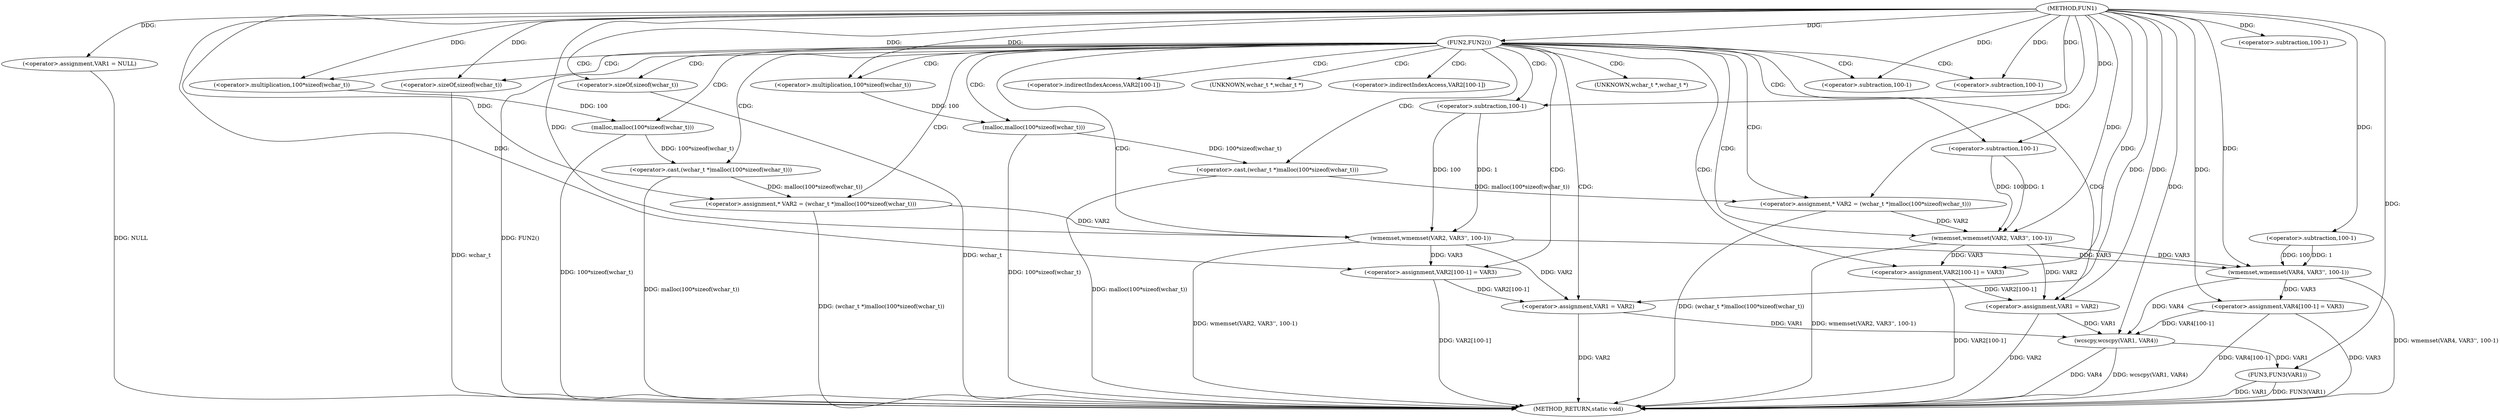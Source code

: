 digraph FUN1 {  
"1000100" [label = "(METHOD,FUN1)" ]
"1000185" [label = "(METHOD_RETURN,static void)" ]
"1000103" [label = "(<operator>.assignment,VAR1 = NULL)" ]
"1000107" [label = "(FUN2,FUN2())" ]
"1000111" [label = "(<operator>.assignment,* VAR2 = (wchar_t *)malloc(100*sizeof(wchar_t)))" ]
"1000113" [label = "(<operator>.cast,(wchar_t *)malloc(100*sizeof(wchar_t)))" ]
"1000115" [label = "(malloc,malloc(100*sizeof(wchar_t)))" ]
"1000116" [label = "(<operator>.multiplication,100*sizeof(wchar_t))" ]
"1000118" [label = "(<operator>.sizeOf,sizeof(wchar_t))" ]
"1000120" [label = "(wmemset,wmemset(VAR2, VAR3'', 100-1))" ]
"1000123" [label = "(<operator>.subtraction,100-1)" ]
"1000126" [label = "(<operator>.assignment,VAR2[100-1] = VAR3)" ]
"1000129" [label = "(<operator>.subtraction,100-1)" ]
"1000133" [label = "(<operator>.assignment,VAR1 = VAR2)" ]
"1000140" [label = "(<operator>.assignment,* VAR2 = (wchar_t *)malloc(100*sizeof(wchar_t)))" ]
"1000142" [label = "(<operator>.cast,(wchar_t *)malloc(100*sizeof(wchar_t)))" ]
"1000144" [label = "(malloc,malloc(100*sizeof(wchar_t)))" ]
"1000145" [label = "(<operator>.multiplication,100*sizeof(wchar_t))" ]
"1000147" [label = "(<operator>.sizeOf,sizeof(wchar_t))" ]
"1000149" [label = "(wmemset,wmemset(VAR2, VAR3'', 100-1))" ]
"1000152" [label = "(<operator>.subtraction,100-1)" ]
"1000155" [label = "(<operator>.assignment,VAR2[100-1] = VAR3)" ]
"1000158" [label = "(<operator>.subtraction,100-1)" ]
"1000162" [label = "(<operator>.assignment,VAR1 = VAR2)" ]
"1000167" [label = "(wmemset,wmemset(VAR4, VAR3'', 100-1))" ]
"1000170" [label = "(<operator>.subtraction,100-1)" ]
"1000173" [label = "(<operator>.assignment,VAR4[100-1] = VAR3)" ]
"1000176" [label = "(<operator>.subtraction,100-1)" ]
"1000180" [label = "(wcscpy,wcscpy(VAR1, VAR4))" ]
"1000183" [label = "(FUN3,FUN3(VAR1))" ]
"1000114" [label = "(UNKNOWN,wchar_t *,wchar_t *)" ]
"1000127" [label = "(<operator>.indirectIndexAccess,VAR2[100-1])" ]
"1000143" [label = "(UNKNOWN,wchar_t *,wchar_t *)" ]
"1000156" [label = "(<operator>.indirectIndexAccess,VAR2[100-1])" ]
  "1000180" -> "1000185"  [ label = "DDG: VAR4"] 
  "1000140" -> "1000185"  [ label = "DDG: (wchar_t *)malloc(100*sizeof(wchar_t))"] 
  "1000107" -> "1000185"  [ label = "DDG: FUN2()"] 
  "1000173" -> "1000185"  [ label = "DDG: VAR3"] 
  "1000103" -> "1000185"  [ label = "DDG: NULL"] 
  "1000126" -> "1000185"  [ label = "DDG: VAR2[100-1]"] 
  "1000144" -> "1000185"  [ label = "DDG: 100*sizeof(wchar_t)"] 
  "1000155" -> "1000185"  [ label = "DDG: VAR2[100-1]"] 
  "1000118" -> "1000185"  [ label = "DDG: wchar_t"] 
  "1000173" -> "1000185"  [ label = "DDG: VAR4[100-1]"] 
  "1000162" -> "1000185"  [ label = "DDG: VAR2"] 
  "1000183" -> "1000185"  [ label = "DDG: VAR1"] 
  "1000142" -> "1000185"  [ label = "DDG: malloc(100*sizeof(wchar_t))"] 
  "1000167" -> "1000185"  [ label = "DDG: wmemset(VAR4, VAR3'', 100-1)"] 
  "1000113" -> "1000185"  [ label = "DDG: malloc(100*sizeof(wchar_t))"] 
  "1000180" -> "1000185"  [ label = "DDG: wcscpy(VAR1, VAR4)"] 
  "1000149" -> "1000185"  [ label = "DDG: wmemset(VAR2, VAR3'', 100-1)"] 
  "1000147" -> "1000185"  [ label = "DDG: wchar_t"] 
  "1000133" -> "1000185"  [ label = "DDG: VAR2"] 
  "1000111" -> "1000185"  [ label = "DDG: (wchar_t *)malloc(100*sizeof(wchar_t))"] 
  "1000120" -> "1000185"  [ label = "DDG: wmemset(VAR2, VAR3'', 100-1)"] 
  "1000115" -> "1000185"  [ label = "DDG: 100*sizeof(wchar_t)"] 
  "1000183" -> "1000185"  [ label = "DDG: FUN3(VAR1)"] 
  "1000100" -> "1000103"  [ label = "DDG: "] 
  "1000100" -> "1000107"  [ label = "DDG: "] 
  "1000113" -> "1000111"  [ label = "DDG: malloc(100*sizeof(wchar_t))"] 
  "1000100" -> "1000111"  [ label = "DDG: "] 
  "1000115" -> "1000113"  [ label = "DDG: 100*sizeof(wchar_t)"] 
  "1000116" -> "1000115"  [ label = "DDG: 100"] 
  "1000100" -> "1000116"  [ label = "DDG: "] 
  "1000100" -> "1000118"  [ label = "DDG: "] 
  "1000111" -> "1000120"  [ label = "DDG: VAR2"] 
  "1000100" -> "1000120"  [ label = "DDG: "] 
  "1000123" -> "1000120"  [ label = "DDG: 100"] 
  "1000123" -> "1000120"  [ label = "DDG: 1"] 
  "1000100" -> "1000123"  [ label = "DDG: "] 
  "1000120" -> "1000126"  [ label = "DDG: VAR3"] 
  "1000100" -> "1000126"  [ label = "DDG: "] 
  "1000100" -> "1000129"  [ label = "DDG: "] 
  "1000120" -> "1000133"  [ label = "DDG: VAR2"] 
  "1000126" -> "1000133"  [ label = "DDG: VAR2[100-1]"] 
  "1000100" -> "1000133"  [ label = "DDG: "] 
  "1000142" -> "1000140"  [ label = "DDG: malloc(100*sizeof(wchar_t))"] 
  "1000100" -> "1000140"  [ label = "DDG: "] 
  "1000144" -> "1000142"  [ label = "DDG: 100*sizeof(wchar_t)"] 
  "1000145" -> "1000144"  [ label = "DDG: 100"] 
  "1000100" -> "1000145"  [ label = "DDG: "] 
  "1000100" -> "1000147"  [ label = "DDG: "] 
  "1000140" -> "1000149"  [ label = "DDG: VAR2"] 
  "1000100" -> "1000149"  [ label = "DDG: "] 
  "1000152" -> "1000149"  [ label = "DDG: 100"] 
  "1000152" -> "1000149"  [ label = "DDG: 1"] 
  "1000100" -> "1000152"  [ label = "DDG: "] 
  "1000149" -> "1000155"  [ label = "DDG: VAR3"] 
  "1000100" -> "1000155"  [ label = "DDG: "] 
  "1000100" -> "1000158"  [ label = "DDG: "] 
  "1000149" -> "1000162"  [ label = "DDG: VAR2"] 
  "1000155" -> "1000162"  [ label = "DDG: VAR2[100-1]"] 
  "1000100" -> "1000162"  [ label = "DDG: "] 
  "1000100" -> "1000167"  [ label = "DDG: "] 
  "1000120" -> "1000167"  [ label = "DDG: VAR3"] 
  "1000149" -> "1000167"  [ label = "DDG: VAR3"] 
  "1000170" -> "1000167"  [ label = "DDG: 100"] 
  "1000170" -> "1000167"  [ label = "DDG: 1"] 
  "1000100" -> "1000170"  [ label = "DDG: "] 
  "1000167" -> "1000173"  [ label = "DDG: VAR3"] 
  "1000100" -> "1000173"  [ label = "DDG: "] 
  "1000100" -> "1000176"  [ label = "DDG: "] 
  "1000133" -> "1000180"  [ label = "DDG: VAR1"] 
  "1000162" -> "1000180"  [ label = "DDG: VAR1"] 
  "1000100" -> "1000180"  [ label = "DDG: "] 
  "1000167" -> "1000180"  [ label = "DDG: VAR4"] 
  "1000173" -> "1000180"  [ label = "DDG: VAR4[100-1]"] 
  "1000180" -> "1000183"  [ label = "DDG: VAR1"] 
  "1000100" -> "1000183"  [ label = "DDG: "] 
  "1000107" -> "1000127"  [ label = "CDG: "] 
  "1000107" -> "1000142"  [ label = "CDG: "] 
  "1000107" -> "1000156"  [ label = "CDG: "] 
  "1000107" -> "1000152"  [ label = "CDG: "] 
  "1000107" -> "1000114"  [ label = "CDG: "] 
  "1000107" -> "1000133"  [ label = "CDG: "] 
  "1000107" -> "1000118"  [ label = "CDG: "] 
  "1000107" -> "1000144"  [ label = "CDG: "] 
  "1000107" -> "1000149"  [ label = "CDG: "] 
  "1000107" -> "1000116"  [ label = "CDG: "] 
  "1000107" -> "1000120"  [ label = "CDG: "] 
  "1000107" -> "1000143"  [ label = "CDG: "] 
  "1000107" -> "1000113"  [ label = "CDG: "] 
  "1000107" -> "1000111"  [ label = "CDG: "] 
  "1000107" -> "1000158"  [ label = "CDG: "] 
  "1000107" -> "1000126"  [ label = "CDG: "] 
  "1000107" -> "1000155"  [ label = "CDG: "] 
  "1000107" -> "1000129"  [ label = "CDG: "] 
  "1000107" -> "1000123"  [ label = "CDG: "] 
  "1000107" -> "1000147"  [ label = "CDG: "] 
  "1000107" -> "1000145"  [ label = "CDG: "] 
  "1000107" -> "1000115"  [ label = "CDG: "] 
  "1000107" -> "1000162"  [ label = "CDG: "] 
  "1000107" -> "1000140"  [ label = "CDG: "] 
}
